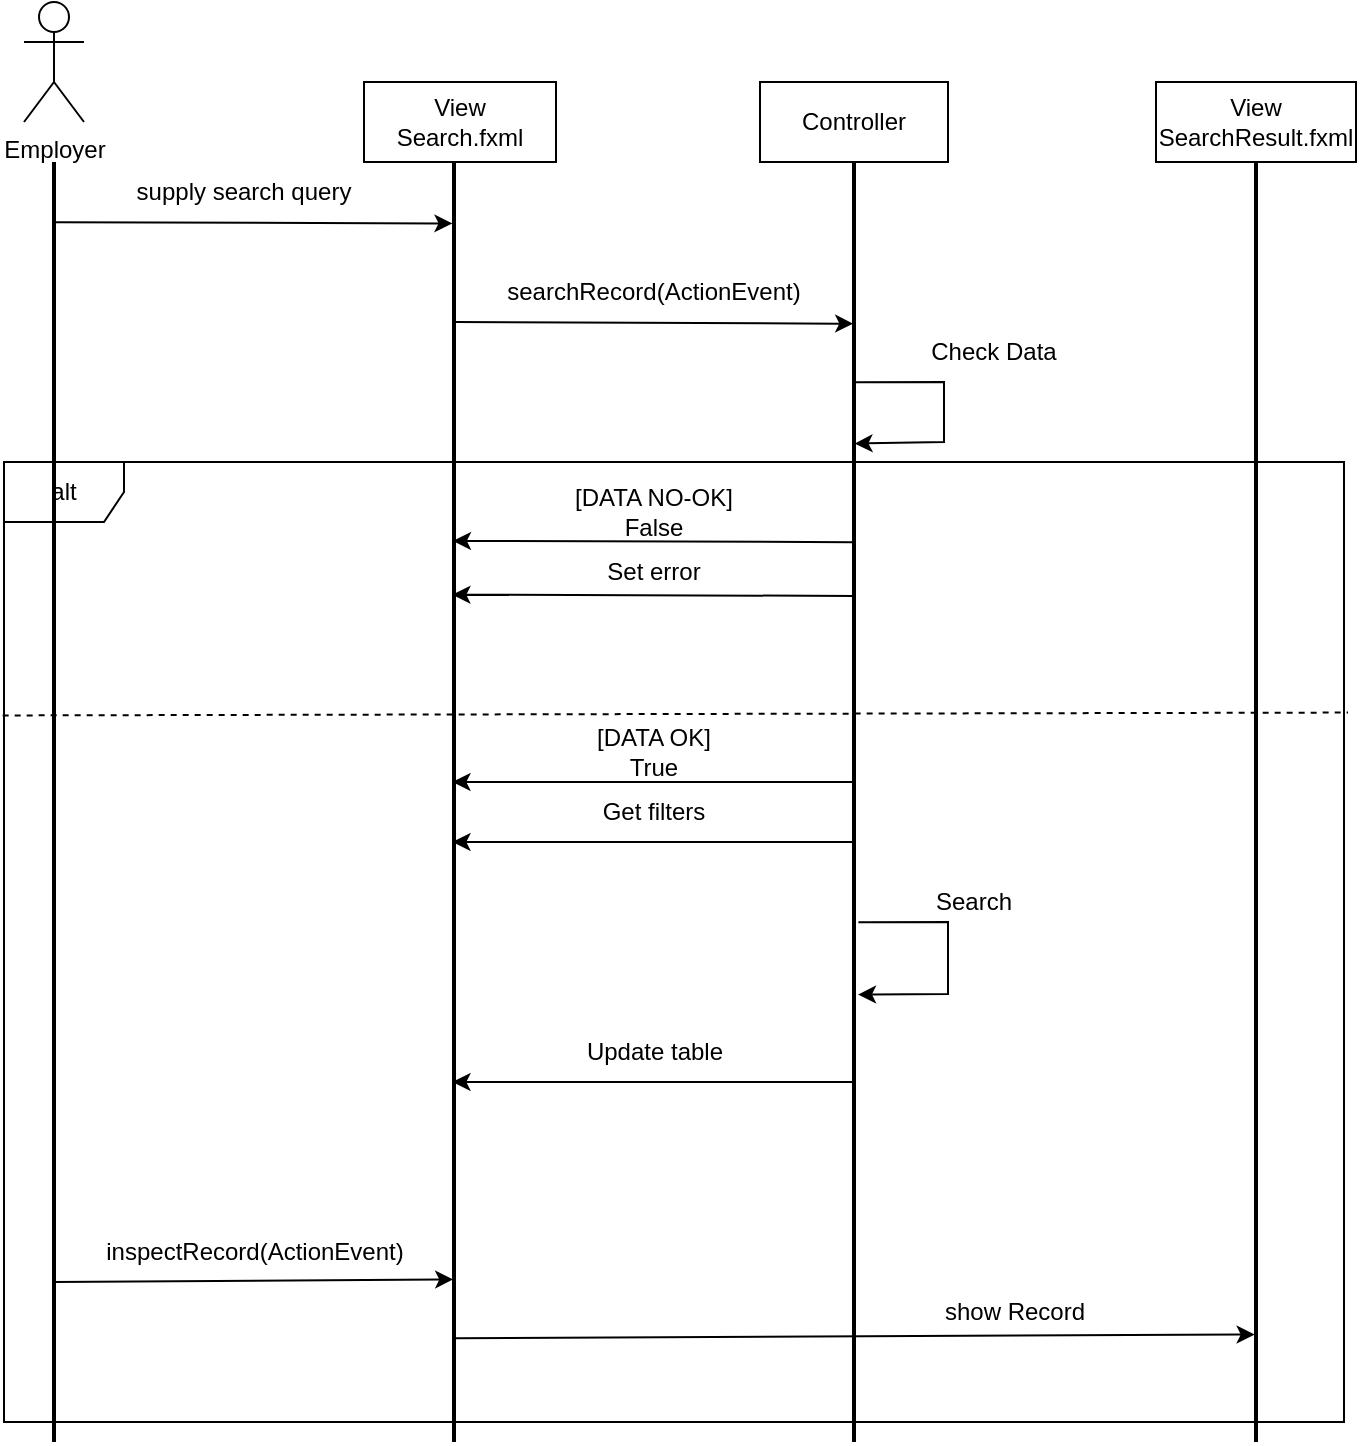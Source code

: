 <mxfile version="20.1.1" type="device"><diagram id="S0W0L2yXeCWmzhgoO0xd" name="Pagina-1"><mxGraphModel dx="870" dy="475" grid="1" gridSize="10" guides="1" tooltips="1" connect="1" arrows="1" fold="1" page="1" pageScale="1" pageWidth="827" pageHeight="1169" math="0" shadow="0"><root><mxCell id="0"/><mxCell id="1" parent="0"/><mxCell id="c-fsFbcyi1aVydg7SDeR-70" value="alt" style="shape=umlFrame;whiteSpace=wrap;html=1;shadow=0;" parent="1" vertex="1"><mxGeometry x="40" y="350" width="670" height="480" as="geometry"/></mxCell><mxCell id="c-fsFbcyi1aVydg7SDeR-46" value="" style="line;strokeWidth=2;direction=south;html=1;" parent="1" vertex="1"><mxGeometry x="60" y="200" width="10" height="640" as="geometry"/></mxCell><mxCell id="c-fsFbcyi1aVydg7SDeR-47" value="" style="line;strokeWidth=2;direction=south;html=1;" parent="1" vertex="1"><mxGeometry x="260" y="200" width="10" height="640" as="geometry"/></mxCell><mxCell id="c-fsFbcyi1aVydg7SDeR-48" value="View&lt;br&gt;Search.fxml" style="rounded=0;whiteSpace=wrap;html=1;" parent="1" vertex="1"><mxGeometry x="220" y="160" width="96" height="40" as="geometry"/></mxCell><mxCell id="c-fsFbcyi1aVydg7SDeR-49" value="" style="line;strokeWidth=2;direction=south;html=1;" parent="1" vertex="1"><mxGeometry x="460" y="200" width="10" height="640" as="geometry"/></mxCell><mxCell id="c-fsFbcyi1aVydg7SDeR-50" value="Controller" style="rounded=0;whiteSpace=wrap;html=1;" parent="1" vertex="1"><mxGeometry x="418" y="160" width="94" height="40" as="geometry"/></mxCell><mxCell id="c-fsFbcyi1aVydg7SDeR-51" value="Employer" style="shape=umlActor;verticalLabelPosition=bottom;verticalAlign=top;html=1;outlineConnect=0;" parent="1" vertex="1"><mxGeometry x="50" y="120" width="30" height="60" as="geometry"/></mxCell><mxCell id="c-fsFbcyi1aVydg7SDeR-52" value="" style="endArrow=classic;html=1;rounded=0;exitX=0.047;exitY=0.497;exitDx=0;exitDy=0;exitPerimeter=0;entryX=0.048;entryY=0.577;entryDx=0;entryDy=0;entryPerimeter=0;" parent="1" source="c-fsFbcyi1aVydg7SDeR-46" target="c-fsFbcyi1aVydg7SDeR-47" edge="1"><mxGeometry width="50" height="50" relative="1" as="geometry"><mxPoint x="330" y="400" as="sourcePoint"/><mxPoint x="380" y="350" as="targetPoint"/><Array as="points"/></mxGeometry></mxCell><mxCell id="c-fsFbcyi1aVydg7SDeR-53" value="supply search query" style="text;html=1;strokeColor=none;fillColor=none;align=center;verticalAlign=middle;whiteSpace=wrap;rounded=0;" parent="1" vertex="1"><mxGeometry x="100" y="200" width="120" height="30" as="geometry"/></mxCell><mxCell id="c-fsFbcyi1aVydg7SDeR-56" value="View&lt;br&gt;SearchResult.fxml" style="rounded=0;whiteSpace=wrap;html=1;" parent="1" vertex="1"><mxGeometry x="616" y="160" width="100" height="40" as="geometry"/></mxCell><mxCell id="c-fsFbcyi1aVydg7SDeR-57" value="" style="line;strokeWidth=2;direction=south;html=1;" parent="1" vertex="1"><mxGeometry x="661" y="200" width="10" height="640" as="geometry"/></mxCell><mxCell id="c-fsFbcyi1aVydg7SDeR-63" value="" style="endArrow=classic;html=1;rounded=0;startArrow=none;exitX=0.339;exitY=0.46;exitDx=0;exitDy=0;exitPerimeter=0;entryX=0.338;entryY=0.58;entryDx=0;entryDy=0;entryPerimeter=0;" parent="1" source="c-fsFbcyi1aVydg7SDeR-49" target="c-fsFbcyi1aVydg7SDeR-47" edge="1"><mxGeometry width="50" height="50" relative="1" as="geometry"><mxPoint x="460" y="482" as="sourcePoint"/><mxPoint x="270" y="440" as="targetPoint"/><Array as="points"/></mxGeometry></mxCell><mxCell id="c-fsFbcyi1aVydg7SDeR-64" value="[DATA NO-OK]&lt;br&gt;False" style="text;html=1;strokeColor=none;fillColor=none;align=center;verticalAlign=middle;whiteSpace=wrap;rounded=0;shadow=0;" parent="1" vertex="1"><mxGeometry x="270" y="360" width="190" height="30" as="geometry"/></mxCell><mxCell id="c-fsFbcyi1aVydg7SDeR-68" value="Set error" style="text;html=1;strokeColor=none;fillColor=none;align=center;verticalAlign=middle;whiteSpace=wrap;rounded=0;shadow=0;" parent="1" vertex="1"><mxGeometry x="334.5" y="390" width="60" height="30" as="geometry"/></mxCell><mxCell id="c-fsFbcyi1aVydg7SDeR-73" value="" style="endArrow=classic;html=1;rounded=0;exitX=0.172;exitY=0.588;exitDx=0;exitDy=0;exitPerimeter=0;entryX=0.22;entryY=0.473;entryDx=0;entryDy=0;entryPerimeter=0;" parent="1" source="c-fsFbcyi1aVydg7SDeR-49" target="c-fsFbcyi1aVydg7SDeR-49" edge="1"><mxGeometry width="50" height="50" relative="1" as="geometry"><mxPoint x="468" y="320" as="sourcePoint"/><mxPoint x="468" y="360" as="targetPoint"/><Array as="points"><mxPoint x="510" y="310"/><mxPoint x="510" y="340"/></Array></mxGeometry></mxCell><mxCell id="c-fsFbcyi1aVydg7SDeR-74" value="Check Data" style="text;html=1;strokeColor=none;fillColor=none;align=center;verticalAlign=middle;whiteSpace=wrap;rounded=0;" parent="1" vertex="1"><mxGeometry x="500" y="280" width="70" height="30" as="geometry"/></mxCell><mxCell id="c-fsFbcyi1aVydg7SDeR-75" value="" style="endArrow=classic;html=1;rounded=0;exitX=0.297;exitY=0.505;exitDx=0;exitDy=0;exitPerimeter=0;entryX=0.296;entryY=0.552;entryDx=0;entryDy=0;entryPerimeter=0;" parent="1" source="c-fsFbcyi1aVydg7SDeR-49" target="c-fsFbcyi1aVydg7SDeR-47" edge="1"><mxGeometry width="50" height="50" relative="1" as="geometry"><mxPoint x="460" y="504" as="sourcePoint"/><mxPoint x="270" y="480" as="targetPoint"/></mxGeometry></mxCell><mxCell id="Pw9QckwKrxyXVn4u_PEy-1" value="" style="endArrow=classic;html=1;rounded=0;exitX=0.047;exitY=0.497;exitDx=0;exitDy=0;exitPerimeter=0;entryX=0.048;entryY=0.577;entryDx=0;entryDy=0;entryPerimeter=0;" edge="1" parent="1"><mxGeometry width="50" height="50" relative="1" as="geometry"><mxPoint x="265.4" y="280" as="sourcePoint"/><mxPoint x="464.6" y="280.84" as="targetPoint"/><Array as="points"/></mxGeometry></mxCell><mxCell id="Pw9QckwKrxyXVn4u_PEy-2" value="searchRecord(ActionEvent)" style="text;html=1;strokeColor=none;fillColor=none;align=center;verticalAlign=middle;whiteSpace=wrap;rounded=0;" vertex="1" parent="1"><mxGeometry x="285" y="250" width="160" height="30" as="geometry"/></mxCell><mxCell id="Pw9QckwKrxyXVn4u_PEy-5" value="&lt;div&gt;[DATA OK]&lt;/div&gt;&lt;div&gt;True&lt;br&gt;&lt;/div&gt;" style="text;html=1;strokeColor=none;fillColor=none;align=center;verticalAlign=middle;whiteSpace=wrap;rounded=0;shadow=0;" vertex="1" parent="1"><mxGeometry x="270" y="480" width="190" height="30" as="geometry"/></mxCell><mxCell id="Pw9QckwKrxyXVn4u_PEy-9" value="" style="endArrow=classic;html=1;rounded=0;exitX=0.275;exitY=0.333;exitDx=0;exitDy=0;exitPerimeter=0;entryX=0.275;entryY=0.488;entryDx=0;entryDy=0;entryPerimeter=0;" edge="1" parent="1"><mxGeometry width="50" height="50" relative="1" as="geometry"><mxPoint x="465.78" y="510" as="sourcePoint"/><mxPoint x="264.23" y="510" as="targetPoint"/></mxGeometry></mxCell><mxCell id="Pw9QckwKrxyXVn4u_PEy-10" value="" style="endArrow=classic;html=1;rounded=0;exitX=0.275;exitY=0.333;exitDx=0;exitDy=0;exitPerimeter=0;entryX=0.275;entryY=0.488;entryDx=0;entryDy=0;entryPerimeter=0;" edge="1" parent="1"><mxGeometry width="50" height="50" relative="1" as="geometry"><mxPoint x="465.78" y="540" as="sourcePoint"/><mxPoint x="264.23" y="540" as="targetPoint"/></mxGeometry></mxCell><mxCell id="Pw9QckwKrxyXVn4u_PEy-11" value="Get filters" style="text;html=1;strokeColor=none;fillColor=none;align=center;verticalAlign=middle;whiteSpace=wrap;rounded=0;shadow=0;" vertex="1" parent="1"><mxGeometry x="335" y="510" width="60" height="30" as="geometry"/></mxCell><mxCell id="Pw9QckwKrxyXVn4u_PEy-16" value="" style="endArrow=classic;html=1;rounded=0;exitX=0.124;exitY=0.479;exitDx=0;exitDy=0;exitPerimeter=0;entryX=0.167;entryY=0.5;entryDx=0;entryDy=0;entryPerimeter=0;" edge="1" parent="1"><mxGeometry width="50" height="50" relative="1" as="geometry"><mxPoint x="467.21" y="580.16" as="sourcePoint"/><mxPoint x="467" y="616.28" as="targetPoint"/><Array as="points"><mxPoint x="512" y="580"/><mxPoint x="512" y="616"/></Array></mxGeometry></mxCell><mxCell id="Pw9QckwKrxyXVn4u_PEy-17" value="Search" style="text;html=1;strokeColor=none;fillColor=none;align=center;verticalAlign=middle;whiteSpace=wrap;rounded=0;" vertex="1" parent="1"><mxGeometry x="490" y="555" width="70" height="30" as="geometry"/></mxCell><mxCell id="Pw9QckwKrxyXVn4u_PEy-18" value="" style="endArrow=classic;html=1;rounded=0;exitX=0.275;exitY=0.333;exitDx=0;exitDy=0;exitPerimeter=0;entryX=0.275;entryY=0.488;entryDx=0;entryDy=0;entryPerimeter=0;" edge="1" parent="1"><mxGeometry width="50" height="50" relative="1" as="geometry"><mxPoint x="465.78" y="660" as="sourcePoint"/><mxPoint x="264.23" y="660" as="targetPoint"/></mxGeometry></mxCell><mxCell id="Pw9QckwKrxyXVn4u_PEy-19" value="Update table" style="text;html=1;strokeColor=none;fillColor=none;align=center;verticalAlign=middle;whiteSpace=wrap;rounded=0;shadow=0;" vertex="1" parent="1"><mxGeometry x="322.5" y="630" width="85" height="30" as="geometry"/></mxCell><mxCell id="Pw9QckwKrxyXVn4u_PEy-20" value="" style="endArrow=classic;html=1;rounded=0;exitX=0.875;exitY=0.533;exitDx=0;exitDy=0;exitPerimeter=0;entryX=0.873;entryY=0.54;entryDx=0;entryDy=0;entryPerimeter=0;" edge="1" parent="1" source="c-fsFbcyi1aVydg7SDeR-46" target="c-fsFbcyi1aVydg7SDeR-47"><mxGeometry width="50" height="50" relative="1" as="geometry"><mxPoint x="130" y="690" as="sourcePoint"/><mxPoint x="260" y="760" as="targetPoint"/></mxGeometry></mxCell><mxCell id="Pw9QckwKrxyXVn4u_PEy-21" value="inspectRecord(ActionEvent)" style="text;html=1;strokeColor=none;fillColor=none;align=center;verticalAlign=middle;whiteSpace=wrap;rounded=0;shadow=0;" vertex="1" parent="1"><mxGeometry x="70" y="730" width="191" height="30" as="geometry"/></mxCell><mxCell id="Pw9QckwKrxyXVn4u_PEy-24" value="" style="endArrow=none;dashed=1;html=1;rounded=0;exitX=-0.001;exitY=0.264;exitDx=0;exitDy=0;exitPerimeter=0;entryX=1.003;entryY=0.261;entryDx=0;entryDy=0;entryPerimeter=0;" edge="1" parent="1" source="c-fsFbcyi1aVydg7SDeR-70" target="c-fsFbcyi1aVydg7SDeR-70"><mxGeometry width="50" height="50" relative="1" as="geometry"><mxPoint x="320" y="570" as="sourcePoint"/><mxPoint x="370" y="520" as="targetPoint"/></mxGeometry></mxCell><mxCell id="Pw9QckwKrxyXVn4u_PEy-25" value="" style="endArrow=classic;html=1;rounded=0;exitX=0.919;exitY=0.5;exitDx=0;exitDy=0;exitPerimeter=0;entryX=0.916;entryY=0.567;entryDx=0;entryDy=0;entryPerimeter=0;" edge="1" parent="1" source="c-fsFbcyi1aVydg7SDeR-47" target="c-fsFbcyi1aVydg7SDeR-57"><mxGeometry width="50" height="50" relative="1" as="geometry"><mxPoint x="320" y="800" as="sourcePoint"/><mxPoint x="370" y="750" as="targetPoint"/></mxGeometry></mxCell><mxCell id="Pw9QckwKrxyXVn4u_PEy-26" value="show Record" style="text;html=1;strokeColor=none;fillColor=none;align=center;verticalAlign=middle;whiteSpace=wrap;rounded=0;shadow=0;" vertex="1" parent="1"><mxGeometry x="450" y="760" width="191" height="30" as="geometry"/></mxCell></root></mxGraphModel></diagram></mxfile>